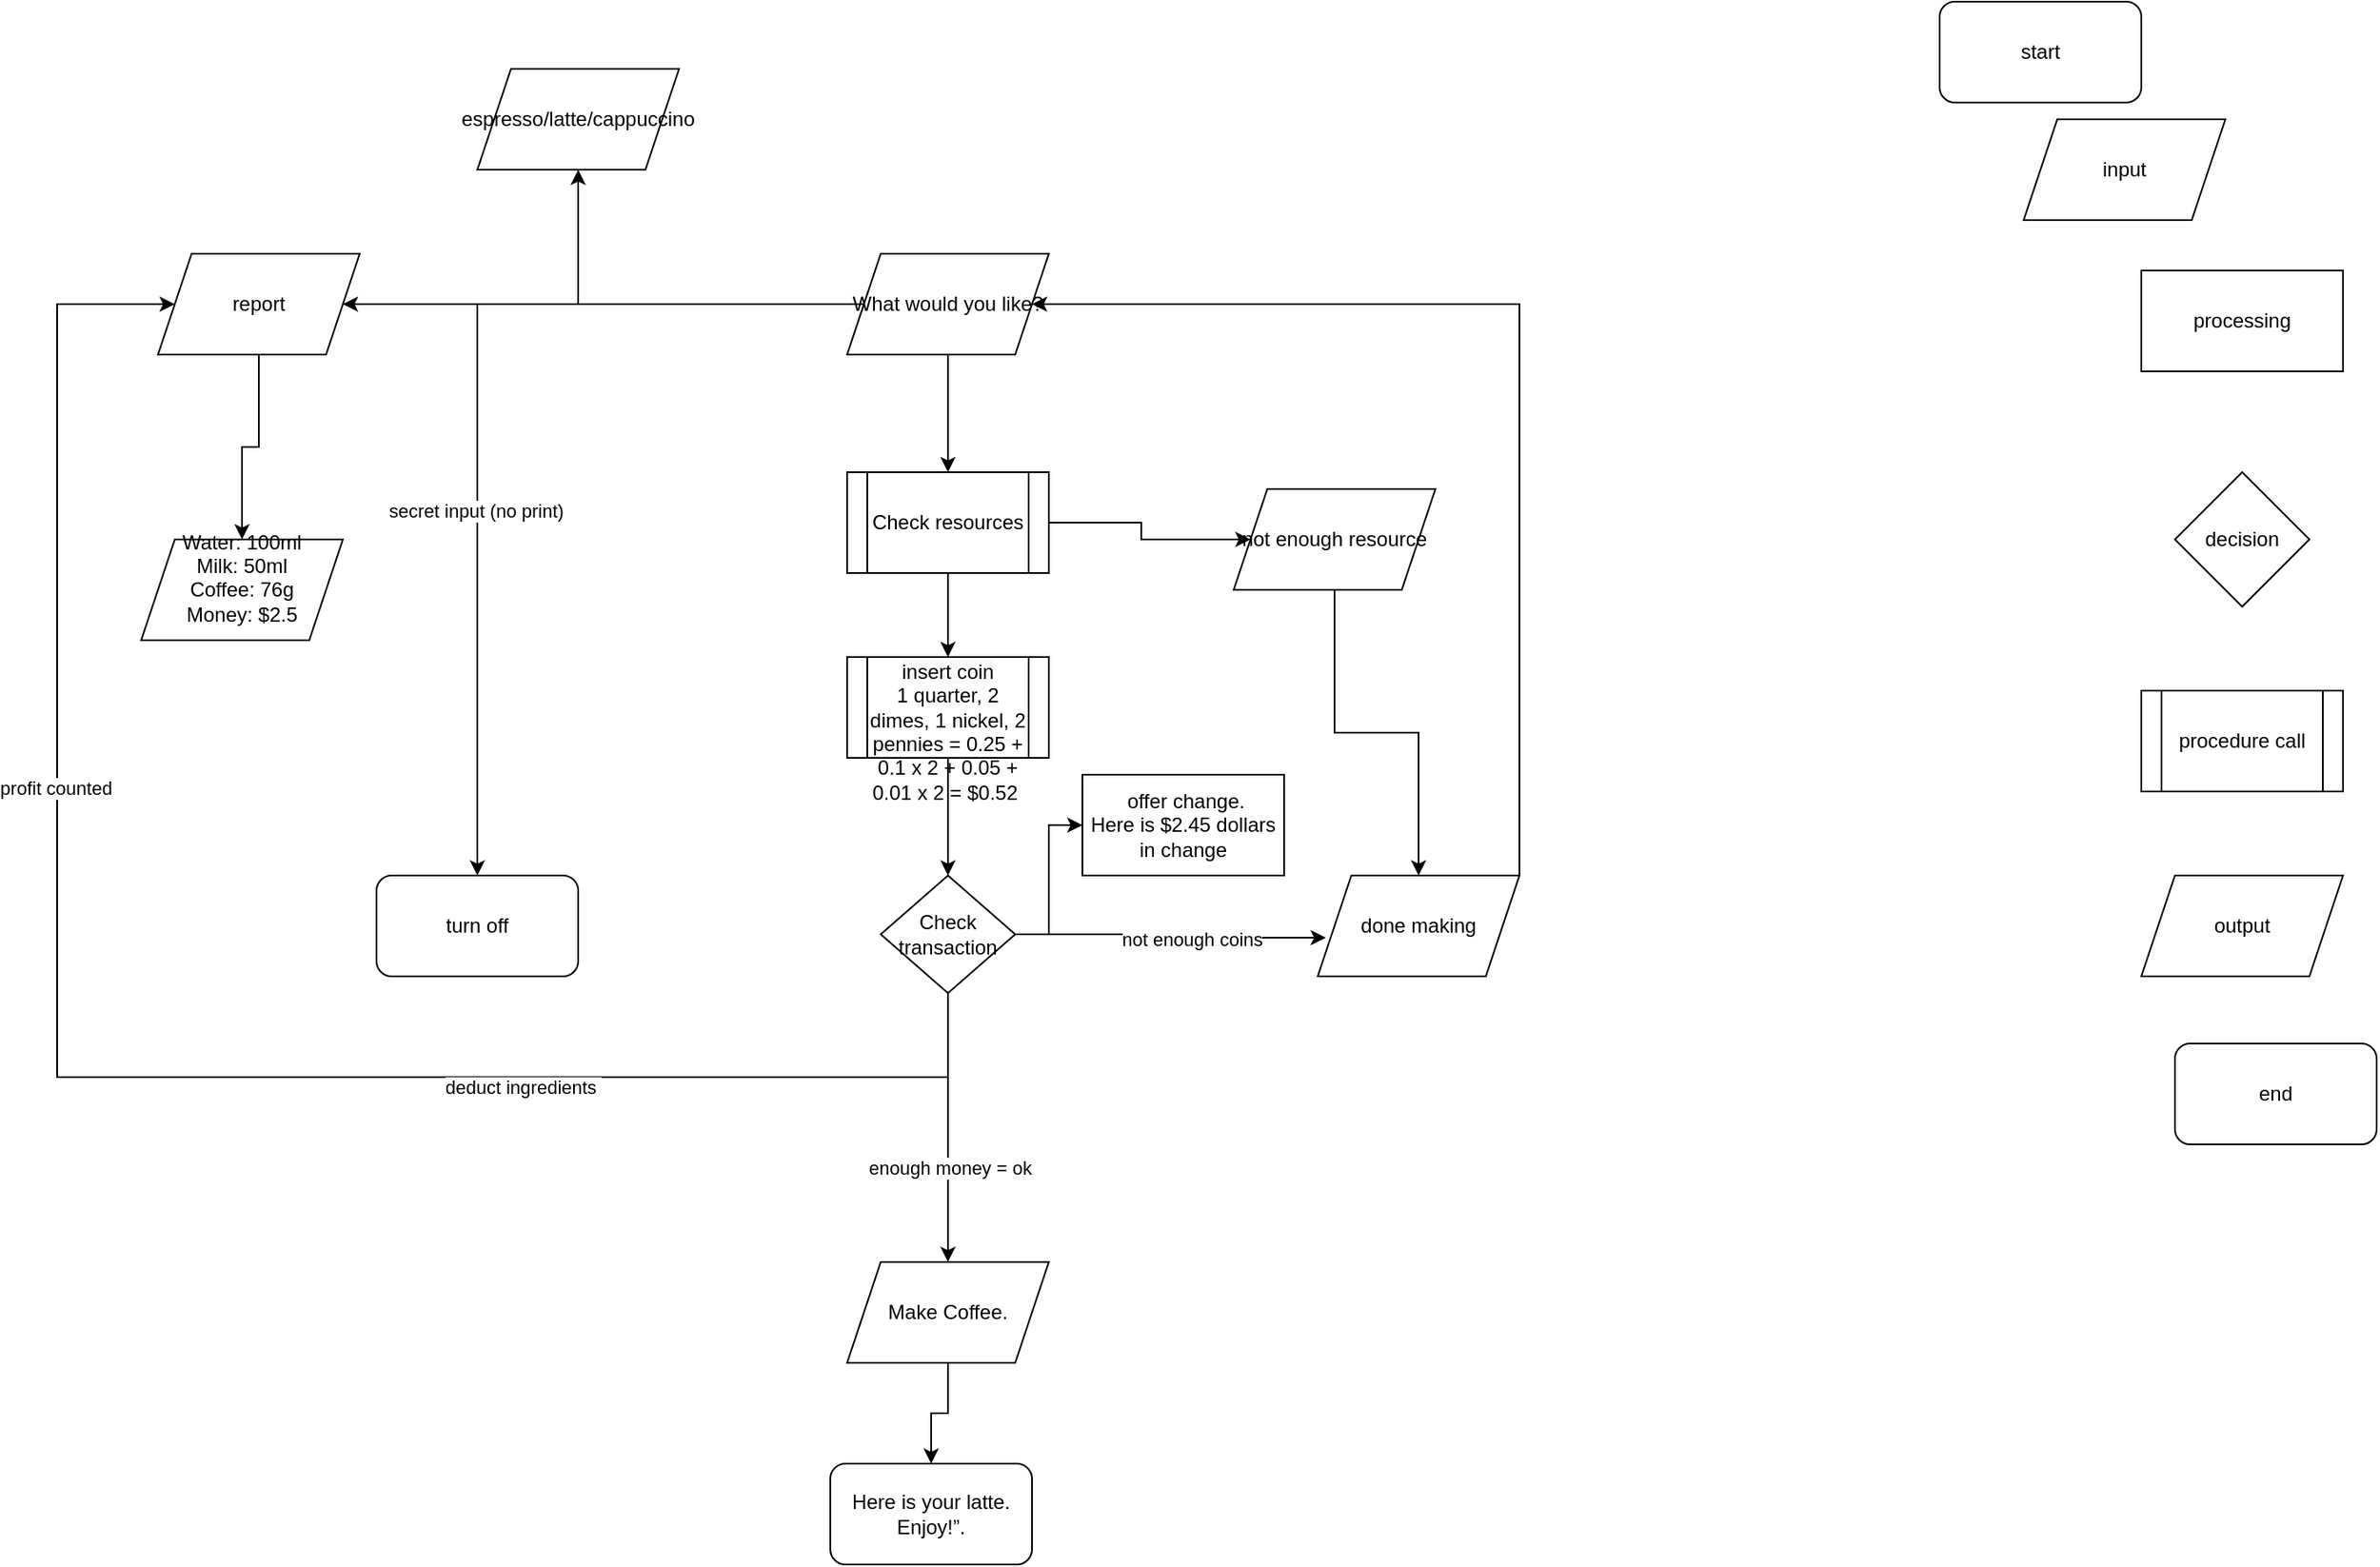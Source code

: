 <mxfile version="14.1.2" type="github">
  <diagram id="C5RBs43oDa-KdzZeNtuy" name="Page-1">
    <mxGraphModel dx="1653" dy="902" grid="1" gridSize="10" guides="1" tooltips="1" connect="1" arrows="1" fold="1" page="1" pageScale="1" pageWidth="827" pageHeight="1169" math="0" shadow="0">
      <root>
        <mxCell id="WIyWlLk6GJQsqaUBKTNV-0" />
        <mxCell id="WIyWlLk6GJQsqaUBKTNV-1" parent="WIyWlLk6GJQsqaUBKTNV-0" />
        <mxCell id="UrFcasW0O5pefG1lsXFd-1" value="input" style="shape=parallelogram;perimeter=parallelogramPerimeter;whiteSpace=wrap;html=1;fixedSize=1;" vertex="1" parent="WIyWlLk6GJQsqaUBKTNV-1">
          <mxGeometry x="810" y="80" width="120" height="60" as="geometry" />
        </mxCell>
        <mxCell id="UrFcasW0O5pefG1lsXFd-2" value="processing" style="rounded=0;whiteSpace=wrap;html=1;" vertex="1" parent="WIyWlLk6GJQsqaUBKTNV-1">
          <mxGeometry x="880" y="170" width="120" height="60" as="geometry" />
        </mxCell>
        <mxCell id="UrFcasW0O5pefG1lsXFd-3" value="decision" style="rhombus;whiteSpace=wrap;html=1;" vertex="1" parent="WIyWlLk6GJQsqaUBKTNV-1">
          <mxGeometry x="900" y="290" width="80" height="80" as="geometry" />
        </mxCell>
        <mxCell id="UrFcasW0O5pefG1lsXFd-4" value="procedure call" style="shape=process;whiteSpace=wrap;html=1;backgroundOutline=1;" vertex="1" parent="WIyWlLk6GJQsqaUBKTNV-1">
          <mxGeometry x="880" y="420" width="120" height="60" as="geometry" />
        </mxCell>
        <mxCell id="UrFcasW0O5pefG1lsXFd-5" value="output" style="shape=parallelogram;perimeter=parallelogramPerimeter;whiteSpace=wrap;html=1;fixedSize=1;" vertex="1" parent="WIyWlLk6GJQsqaUBKTNV-1">
          <mxGeometry x="880" y="530" width="120" height="60" as="geometry" />
        </mxCell>
        <mxCell id="UrFcasW0O5pefG1lsXFd-6" value="end" style="rounded=1;whiteSpace=wrap;html=1;" vertex="1" parent="WIyWlLk6GJQsqaUBKTNV-1">
          <mxGeometry x="900" y="630" width="120" height="60" as="geometry" />
        </mxCell>
        <mxCell id="UrFcasW0O5pefG1lsXFd-7" value="start" style="rounded=1;whiteSpace=wrap;html=1;" vertex="1" parent="WIyWlLk6GJQsqaUBKTNV-1">
          <mxGeometry x="760" y="10" width="120" height="60" as="geometry" />
        </mxCell>
        <mxCell id="UrFcasW0O5pefG1lsXFd-10" style="edgeStyle=orthogonalEdgeStyle;rounded=0;orthogonalLoop=1;jettySize=auto;html=1;entryX=0.5;entryY=1;entryDx=0;entryDy=0;" edge="1" parent="WIyWlLk6GJQsqaUBKTNV-1" source="UrFcasW0O5pefG1lsXFd-8" target="UrFcasW0O5pefG1lsXFd-11">
          <mxGeometry relative="1" as="geometry">
            <mxPoint x="30" y="110" as="targetPoint" />
          </mxGeometry>
        </mxCell>
        <mxCell id="UrFcasW0O5pefG1lsXFd-15" style="edgeStyle=orthogonalEdgeStyle;rounded=0;orthogonalLoop=1;jettySize=auto;html=1;" edge="1" parent="WIyWlLk6GJQsqaUBKTNV-1" source="UrFcasW0O5pefG1lsXFd-8" target="UrFcasW0O5pefG1lsXFd-14">
          <mxGeometry relative="1" as="geometry" />
        </mxCell>
        <mxCell id="UrFcasW0O5pefG1lsXFd-16" value="secret input (no print)" style="edgeLabel;html=1;align=center;verticalAlign=middle;resizable=0;points=[];" vertex="1" connectable="0" parent="UrFcasW0O5pefG1lsXFd-15">
          <mxGeometry x="0.237" y="-1" relative="1" as="geometry">
            <mxPoint as="offset" />
          </mxGeometry>
        </mxCell>
        <mxCell id="UrFcasW0O5pefG1lsXFd-18" style="edgeStyle=orthogonalEdgeStyle;rounded=0;orthogonalLoop=1;jettySize=auto;html=1;entryX=1;entryY=0.5;entryDx=0;entryDy=0;" edge="1" parent="WIyWlLk6GJQsqaUBKTNV-1" source="UrFcasW0O5pefG1lsXFd-8" target="UrFcasW0O5pefG1lsXFd-17">
          <mxGeometry relative="1" as="geometry" />
        </mxCell>
        <mxCell id="UrFcasW0O5pefG1lsXFd-22" style="edgeStyle=orthogonalEdgeStyle;rounded=0;orthogonalLoop=1;jettySize=auto;html=1;" edge="1" parent="WIyWlLk6GJQsqaUBKTNV-1" source="UrFcasW0O5pefG1lsXFd-8" target="UrFcasW0O5pefG1lsXFd-21">
          <mxGeometry relative="1" as="geometry" />
        </mxCell>
        <mxCell id="UrFcasW0O5pefG1lsXFd-8" value="What would you like?" style="shape=parallelogram;perimeter=parallelogramPerimeter;whiteSpace=wrap;html=1;fixedSize=1;" vertex="1" parent="WIyWlLk6GJQsqaUBKTNV-1">
          <mxGeometry x="110" y="160" width="120" height="60" as="geometry" />
        </mxCell>
        <mxCell id="UrFcasW0O5pefG1lsXFd-11" value="espresso/latte/cappuccino" style="shape=parallelogram;perimeter=parallelogramPerimeter;whiteSpace=wrap;html=1;fixedSize=1;" vertex="1" parent="WIyWlLk6GJQsqaUBKTNV-1">
          <mxGeometry x="-110" y="50" width="120" height="60" as="geometry" />
        </mxCell>
        <mxCell id="UrFcasW0O5pefG1lsXFd-13" style="edgeStyle=orthogonalEdgeStyle;rounded=0;orthogonalLoop=1;jettySize=auto;html=1;" edge="1" parent="WIyWlLk6GJQsqaUBKTNV-1" source="UrFcasW0O5pefG1lsXFd-12" target="UrFcasW0O5pefG1lsXFd-8">
          <mxGeometry relative="1" as="geometry">
            <Array as="points">
              <mxPoint x="510" y="555" />
              <mxPoint x="510" y="190" />
            </Array>
          </mxGeometry>
        </mxCell>
        <mxCell id="UrFcasW0O5pefG1lsXFd-12" value="done making" style="shape=parallelogram;perimeter=parallelogramPerimeter;whiteSpace=wrap;html=1;fixedSize=1;" vertex="1" parent="WIyWlLk6GJQsqaUBKTNV-1">
          <mxGeometry x="390" y="530" width="120" height="60" as="geometry" />
        </mxCell>
        <mxCell id="UrFcasW0O5pefG1lsXFd-14" value="turn off" style="rounded=1;whiteSpace=wrap;html=1;" vertex="1" parent="WIyWlLk6GJQsqaUBKTNV-1">
          <mxGeometry x="-170" y="530" width="120" height="60" as="geometry" />
        </mxCell>
        <mxCell id="UrFcasW0O5pefG1lsXFd-20" style="edgeStyle=orthogonalEdgeStyle;rounded=0;orthogonalLoop=1;jettySize=auto;html=1;" edge="1" parent="WIyWlLk6GJQsqaUBKTNV-1" source="UrFcasW0O5pefG1lsXFd-17" target="UrFcasW0O5pefG1lsXFd-19">
          <mxGeometry relative="1" as="geometry" />
        </mxCell>
        <mxCell id="UrFcasW0O5pefG1lsXFd-17" value="report" style="shape=parallelogram;perimeter=parallelogramPerimeter;whiteSpace=wrap;html=1;fixedSize=1;" vertex="1" parent="WIyWlLk6GJQsqaUBKTNV-1">
          <mxGeometry x="-300" y="160" width="120" height="60" as="geometry" />
        </mxCell>
        <mxCell id="UrFcasW0O5pefG1lsXFd-19" value="&#xa;&#xa;Water: 100ml&#xa;Milk: 50ml&#xa;Coffee: 76g&#xa;Money: $2.5&#xa;&#xa;&#xa;" style="shape=parallelogram;perimeter=parallelogramPerimeter;whiteSpace=wrap;html=1;fixedSize=1;" vertex="1" parent="WIyWlLk6GJQsqaUBKTNV-1">
          <mxGeometry x="-310" y="330" width="120" height="60" as="geometry" />
        </mxCell>
        <mxCell id="UrFcasW0O5pefG1lsXFd-24" style="edgeStyle=orthogonalEdgeStyle;rounded=0;orthogonalLoop=1;jettySize=auto;html=1;" edge="1" parent="WIyWlLk6GJQsqaUBKTNV-1" source="UrFcasW0O5pefG1lsXFd-21" target="UrFcasW0O5pefG1lsXFd-23">
          <mxGeometry relative="1" as="geometry" />
        </mxCell>
        <mxCell id="UrFcasW0O5pefG1lsXFd-30" style="edgeStyle=orthogonalEdgeStyle;rounded=0;orthogonalLoop=1;jettySize=auto;html=1;" edge="1" parent="WIyWlLk6GJQsqaUBKTNV-1" source="UrFcasW0O5pefG1lsXFd-21" target="UrFcasW0O5pefG1lsXFd-29">
          <mxGeometry relative="1" as="geometry" />
        </mxCell>
        <mxCell id="UrFcasW0O5pefG1lsXFd-21" value="&#xa;&#xa;Check resources &#xa;&#xa;" style="shape=process;whiteSpace=wrap;html=1;backgroundOutline=1;" vertex="1" parent="WIyWlLk6GJQsqaUBKTNV-1">
          <mxGeometry x="110" y="290" width="120" height="60" as="geometry" />
        </mxCell>
        <mxCell id="UrFcasW0O5pefG1lsXFd-25" style="edgeStyle=orthogonalEdgeStyle;rounded=0;orthogonalLoop=1;jettySize=auto;html=1;entryX=0.5;entryY=0;entryDx=0;entryDy=0;" edge="1" parent="WIyWlLk6GJQsqaUBKTNV-1" source="UrFcasW0O5pefG1lsXFd-23" target="UrFcasW0O5pefG1lsXFd-12">
          <mxGeometry relative="1" as="geometry">
            <mxPoint x="400" y="520" as="targetPoint" />
          </mxGeometry>
        </mxCell>
        <mxCell id="UrFcasW0O5pefG1lsXFd-23" value="not enough resource" style="shape=parallelogram;perimeter=parallelogramPerimeter;whiteSpace=wrap;html=1;fixedSize=1;" vertex="1" parent="WIyWlLk6GJQsqaUBKTNV-1">
          <mxGeometry x="340" y="300" width="120" height="60" as="geometry" />
        </mxCell>
        <mxCell id="UrFcasW0O5pefG1lsXFd-47" value="" style="edgeStyle=orthogonalEdgeStyle;rounded=0;orthogonalLoop=1;jettySize=auto;html=1;" edge="1" parent="WIyWlLk6GJQsqaUBKTNV-1" source="UrFcasW0O5pefG1lsXFd-26" target="UrFcasW0O5pefG1lsXFd-46">
          <mxGeometry relative="1" as="geometry" />
        </mxCell>
        <mxCell id="UrFcasW0O5pefG1lsXFd-26" value="Make Coffee.&lt;br/&gt;" style="shape=parallelogram;perimeter=parallelogramPerimeter;whiteSpace=wrap;html=1;fixedSize=1;" vertex="1" parent="WIyWlLk6GJQsqaUBKTNV-1">
          <mxGeometry x="110" y="760" width="120" height="60" as="geometry" />
        </mxCell>
        <mxCell id="UrFcasW0O5pefG1lsXFd-34" value="" style="edgeStyle=orthogonalEdgeStyle;rounded=0;orthogonalLoop=1;jettySize=auto;html=1;" edge="1" parent="WIyWlLk6GJQsqaUBKTNV-1" source="UrFcasW0O5pefG1lsXFd-29" target="UrFcasW0O5pefG1lsXFd-33">
          <mxGeometry relative="1" as="geometry" />
        </mxCell>
        <mxCell id="UrFcasW0O5pefG1lsXFd-29" value="&lt;br&gt;&lt;br&gt;&lt;span style=&quot;color: rgb(0 , 0 , 0) ; font-family: &amp;#34;helvetica&amp;#34; ; font-size: 12px ; font-style: normal ; font-weight: 400 ; letter-spacing: normal ; text-align: center ; text-indent: 0px ; text-transform: none ; word-spacing: 0px ; background-color: rgb(248 , 249 , 250) ; display: inline ; float: none&quot;&gt;insert coin&lt;/span&gt;&lt;br&gt;1 quarter, 2 dimes, 1 nickel, 2&lt;br/&gt;pennies = 0.25 + 0.1 x 2 + 0.05 + 0.01 x 2 = $0.52&amp;nbsp;" style="shape=process;whiteSpace=wrap;html=1;backgroundOutline=1;" vertex="1" parent="WIyWlLk6GJQsqaUBKTNV-1">
          <mxGeometry x="110" y="400" width="120" height="60" as="geometry" />
        </mxCell>
        <mxCell id="UrFcasW0O5pefG1lsXFd-35" style="edgeStyle=orthogonalEdgeStyle;rounded=0;orthogonalLoop=1;jettySize=auto;html=1;entryX=0.04;entryY=0.617;entryDx=0;entryDy=0;entryPerimeter=0;" edge="1" parent="WIyWlLk6GJQsqaUBKTNV-1" source="UrFcasW0O5pefG1lsXFd-33" target="UrFcasW0O5pefG1lsXFd-12">
          <mxGeometry relative="1" as="geometry" />
        </mxCell>
        <mxCell id="UrFcasW0O5pefG1lsXFd-36" value="not enough coins" style="edgeLabel;html=1;align=center;verticalAlign=middle;resizable=0;points=[];" vertex="1" connectable="0" parent="UrFcasW0O5pefG1lsXFd-35">
          <mxGeometry x="0.144" y="-1" relative="1" as="geometry">
            <mxPoint as="offset" />
          </mxGeometry>
        </mxCell>
        <mxCell id="UrFcasW0O5pefG1lsXFd-37" style="edgeStyle=orthogonalEdgeStyle;rounded=0;orthogonalLoop=1;jettySize=auto;html=1;exitX=0;exitY=0.5;exitDx=0;exitDy=0;" edge="1" parent="WIyWlLk6GJQsqaUBKTNV-1" source="UrFcasW0O5pefG1lsXFd-33" target="UrFcasW0O5pefG1lsXFd-17">
          <mxGeometry relative="1" as="geometry">
            <Array as="points">
              <mxPoint x="170" y="565" />
              <mxPoint x="170" y="650" />
              <mxPoint x="-360" y="650" />
              <mxPoint x="-360" y="190" />
            </Array>
          </mxGeometry>
        </mxCell>
        <mxCell id="UrFcasW0O5pefG1lsXFd-38" value="profit counted" style="edgeLabel;html=1;align=center;verticalAlign=middle;resizable=0;points=[];" vertex="1" connectable="0" parent="UrFcasW0O5pefG1lsXFd-37">
          <mxGeometry x="0.397" y="1" relative="1" as="geometry">
            <mxPoint as="offset" />
          </mxGeometry>
        </mxCell>
        <mxCell id="UrFcasW0O5pefG1lsXFd-48" value="deduct ingredients&amp;nbsp;" style="edgeLabel;html=1;align=center;verticalAlign=middle;resizable=0;points=[];" vertex="1" connectable="0" parent="UrFcasW0O5pefG1lsXFd-37">
          <mxGeometry x="-0.361" y="6" relative="1" as="geometry">
            <mxPoint as="offset" />
          </mxGeometry>
        </mxCell>
        <mxCell id="UrFcasW0O5pefG1lsXFd-41" value="" style="edgeStyle=orthogonalEdgeStyle;rounded=0;orthogonalLoop=1;jettySize=auto;html=1;" edge="1" parent="WIyWlLk6GJQsqaUBKTNV-1" source="UrFcasW0O5pefG1lsXFd-33" target="UrFcasW0O5pefG1lsXFd-40">
          <mxGeometry relative="1" as="geometry" />
        </mxCell>
        <mxCell id="UrFcasW0O5pefG1lsXFd-42" style="edgeStyle=orthogonalEdgeStyle;rounded=0;orthogonalLoop=1;jettySize=auto;html=1;" edge="1" parent="WIyWlLk6GJQsqaUBKTNV-1" source="UrFcasW0O5pefG1lsXFd-33" target="UrFcasW0O5pefG1lsXFd-26">
          <mxGeometry relative="1" as="geometry" />
        </mxCell>
        <mxCell id="UrFcasW0O5pefG1lsXFd-43" value="enough money = ok" style="edgeLabel;html=1;align=center;verticalAlign=middle;resizable=0;points=[];" vertex="1" connectable="0" parent="UrFcasW0O5pefG1lsXFd-42">
          <mxGeometry x="0.294" y="1" relative="1" as="geometry">
            <mxPoint as="offset" />
          </mxGeometry>
        </mxCell>
        <mxCell id="UrFcasW0O5pefG1lsXFd-33" value="Check transaction" style="rhombus;whiteSpace=wrap;html=1;" vertex="1" parent="WIyWlLk6GJQsqaUBKTNV-1">
          <mxGeometry x="130" y="530" width="80" height="70" as="geometry" />
        </mxCell>
        <mxCell id="UrFcasW0O5pefG1lsXFd-40" value="&amp;nbsp;offer change.&lt;br&gt;Here is $2.45 dollars in change" style="whiteSpace=wrap;html=1;" vertex="1" parent="WIyWlLk6GJQsqaUBKTNV-1">
          <mxGeometry x="250" y="470" width="120" height="60" as="geometry" />
        </mxCell>
        <mxCell id="UrFcasW0O5pefG1lsXFd-46" value="Here is your latte. Enjoy!”." style="rounded=1;whiteSpace=wrap;html=1;" vertex="1" parent="WIyWlLk6GJQsqaUBKTNV-1">
          <mxGeometry x="100" y="880" width="120" height="60" as="geometry" />
        </mxCell>
      </root>
    </mxGraphModel>
  </diagram>
</mxfile>
